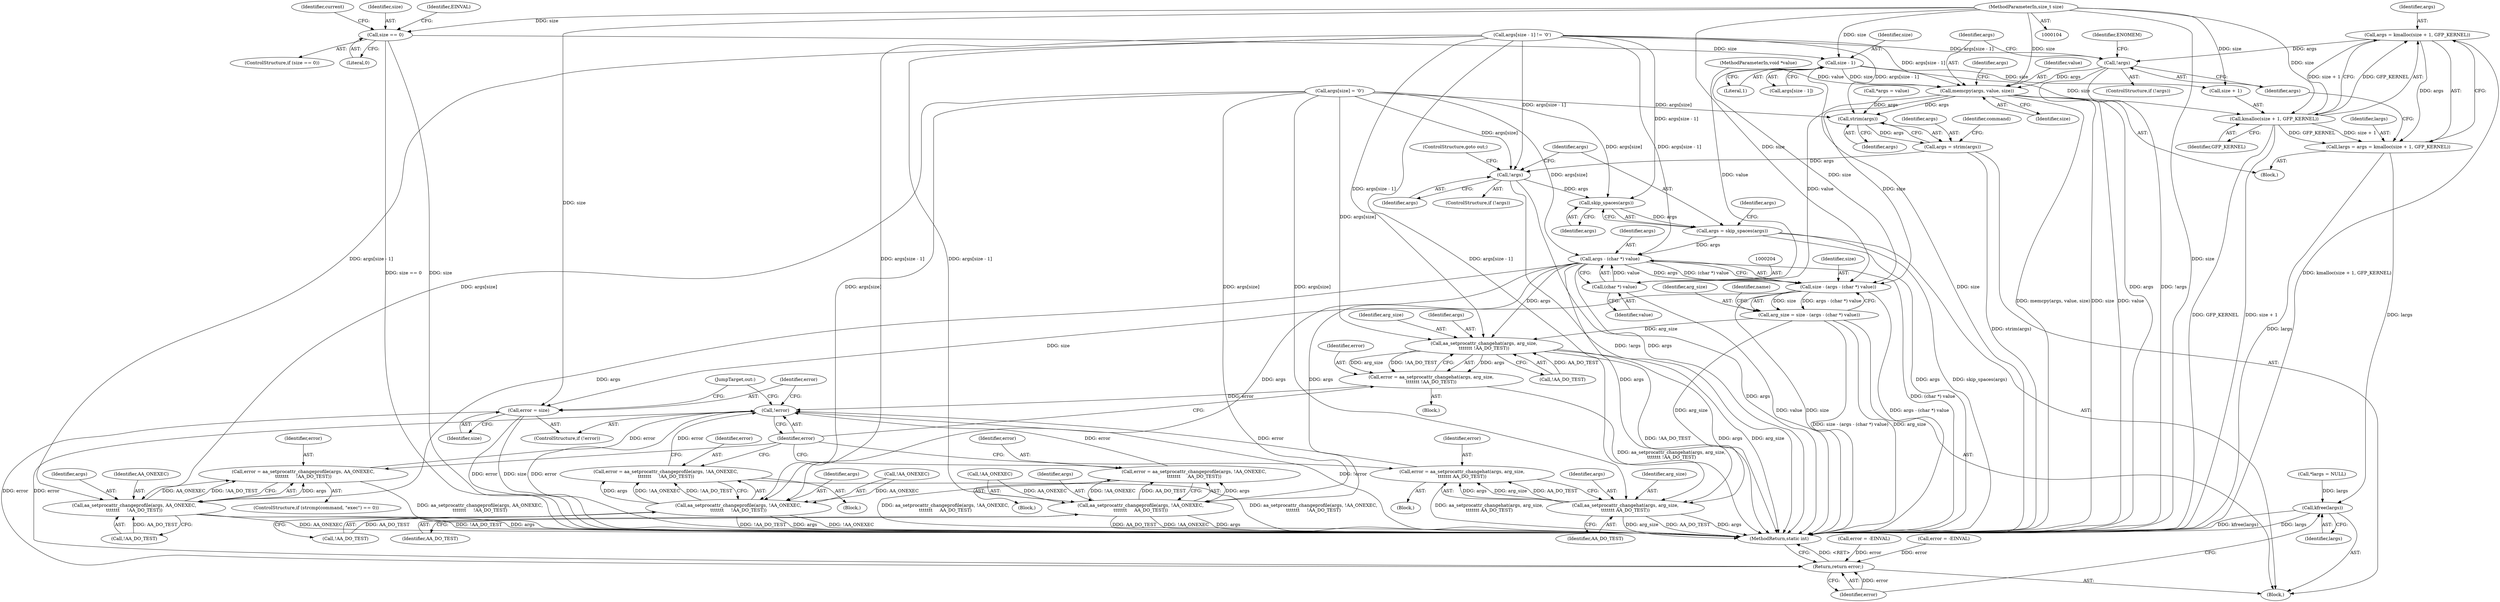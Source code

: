 digraph "0_linux_30a46a4647fd1df9cf52e43bf467f0d9265096ca@API" {
"1000148" [label="(Call,args = kmalloc(size + 1, GFP_KERNEL))"];
"1000150" [label="(Call,kmalloc(size + 1, GFP_KERNEL))"];
"1000141" [label="(Call,size - 1)"];
"1000124" [label="(Call,size == 0)"];
"1000108" [label="(MethodParameterIn,size_t size)"];
"1000146" [label="(Call,largs = args = kmalloc(size + 1, GFP_KERNEL))"];
"1000306" [label="(Call,kfree(largs))"];
"1000156" [label="(Call,!args)"];
"1000161" [label="(Call,memcpy(args, value, size))"];
"1000176" [label="(Call,strim(args))"];
"1000174" [label="(Call,args = strim(args))"];
"1000185" [label="(Call,!args)"];
"1000190" [label="(Call,skip_spaces(args))"];
"1000188" [label="(Call,args = skip_spaces(args))"];
"1000201" [label="(Call,args - (char *) value)"];
"1000199" [label="(Call,size - (args - (char *) value))"];
"1000197" [label="(Call,arg_size = size - (args - (char *) value))"];
"1000222" [label="(Call,aa_setprocattr_changehat(args, arg_size,\n\t\t\t\t\t\t\t !AA_DO_TEST))"];
"1000220" [label="(Call,error = aa_setprocattr_changehat(args, arg_size,\n\t\t\t\t\t\t\t !AA_DO_TEST))"];
"1000300" [label="(Call,!error)"];
"1000308" [label="(Return,return error;)"];
"1000237" [label="(Call,aa_setprocattr_changehat(args, arg_size,\n\t\t\t\t\t\t\t AA_DO_TEST))"];
"1000235" [label="(Call,error = aa_setprocattr_changehat(args, arg_size,\n\t\t\t\t\t\t\t AA_DO_TEST))"];
"1000302" [label="(Call,error = size)"];
"1000251" [label="(Call,aa_setprocattr_changeprofile(args, !AA_ONEXEC,\n\t\t\t\t\t\t\t     !AA_DO_TEST))"];
"1000249" [label="(Call,error = aa_setprocattr_changeprofile(args, !AA_ONEXEC,\n\t\t\t\t\t\t\t     !AA_DO_TEST))"];
"1000267" [label="(Call,aa_setprocattr_changeprofile(args, !AA_ONEXEC,\n\t\t\t\t\t\t\t     AA_DO_TEST))"];
"1000265" [label="(Call,error = aa_setprocattr_changeprofile(args, !AA_ONEXEC,\n\t\t\t\t\t\t\t     AA_DO_TEST))"];
"1000290" [label="(Call,aa_setprocattr_changeprofile(args, AA_ONEXEC,\n\t\t\t\t\t\t\t     !AA_DO_TEST))"];
"1000288" [label="(Call,error = aa_setprocattr_changeprofile(args, AA_ONEXEC,\n\t\t\t\t\t\t\t     !AA_DO_TEST))"];
"1000203" [label="(Call,(char *) value)"];
"1000175" [label="(Identifier,args)"];
"1000249" [label="(Call,error = aa_setprocattr_changeprofile(args, !AA_ONEXEC,\n\t\t\t\t\t\t\t     !AA_DO_TEST))"];
"1000195" [label="(Identifier,args)"];
"1000142" [label="(Identifier,size)"];
"1000282" [label="(ControlStructure,if (strcmp(command, \"exec\") == 0))"];
"1000235" [label="(Call,error = aa_setprocattr_changehat(args, arg_size,\n\t\t\t\t\t\t\t AA_DO_TEST))"];
"1000123" [label="(ControlStructure,if (size == 0))"];
"1000155" [label="(ControlStructure,if (!args))"];
"1000251" [label="(Call,aa_setprocattr_changeprofile(args, !AA_ONEXEC,\n\t\t\t\t\t\t\t     !AA_DO_TEST))"];
"1000267" [label="(Call,aa_setprocattr_changeprofile(args, !AA_ONEXEC,\n\t\t\t\t\t\t\t     AA_DO_TEST))"];
"1000300" [label="(Call,!error)"];
"1000266" [label="(Identifier,error)"];
"1000177" [label="(Identifier,args)"];
"1000150" [label="(Call,kmalloc(size + 1, GFP_KERNEL))"];
"1000351" [label="(MethodReturn,static int)"];
"1000239" [label="(Identifier,arg_size)"];
"1000198" [label="(Identifier,arg_size)"];
"1000145" [label="(Block,)"];
"1000189" [label="(Identifier,args)"];
"1000236" [label="(Identifier,error)"];
"1000114" [label="(Call,*largs = NULL)"];
"1000302" [label="(Call,error = size)"];
"1000141" [label="(Call,size - 1)"];
"1000162" [label="(Identifier,args)"];
"1000156" [label="(Call,!args)"];
"1000108" [label="(MethodParameterIn,size_t size)"];
"1000163" [label="(Identifier,value)"];
"1000265" [label="(Call,error = aa_setprocattr_changeprofile(args, !AA_ONEXEC,\n\t\t\t\t\t\t\t     AA_DO_TEST))"];
"1000118" [label="(Call,*args = value)"];
"1000203" [label="(Call,(char *) value)"];
"1000129" [label="(Identifier,EINVAL)"];
"1000176" [label="(Call,strim(args))"];
"1000219" [label="(Block,)"];
"1000147" [label="(Identifier,largs)"];
"1000209" [label="(Identifier,name)"];
"1000240" [label="(Identifier,AA_DO_TEST)"];
"1000185" [label="(Call,!args)"];
"1000222" [label="(Call,aa_setprocattr_changehat(args, arg_size,\n\t\t\t\t\t\t\t !AA_DO_TEST))"];
"1000252" [label="(Identifier,args)"];
"1000220" [label="(Call,error = aa_setprocattr_changehat(args, arg_size,\n\t\t\t\t\t\t\t !AA_DO_TEST))"];
"1000305" [label="(JumpTarget,out:)"];
"1000126" [label="(Literal,0)"];
"1000238" [label="(Identifier,args)"];
"1000199" [label="(Call,size - (args - (char *) value))"];
"1000303" [label="(Identifier,error)"];
"1000341" [label="(Call,error = -EINVAL)"];
"1000132" [label="(Identifier,current)"];
"1000234" [label="(Block,)"];
"1000269" [label="(Call,!AA_ONEXEC)"];
"1000191" [label="(Identifier,args)"];
"1000255" [label="(Call,!AA_DO_TEST)"];
"1000188" [label="(Call,args = skip_spaces(args))"];
"1000143" [label="(Literal,1)"];
"1000250" [label="(Identifier,error)"];
"1000154" [label="(Identifier,GFP_KERNEL)"];
"1000138" [label="(Call,args[size - 1] != '\0')"];
"1000237" [label="(Call,aa_setprocattr_changehat(args, arg_size,\n\t\t\t\t\t\t\t AA_DO_TEST))"];
"1000268" [label="(Identifier,args)"];
"1000170" [label="(Call,error = -EINVAL)"];
"1000253" [label="(Call,!AA_ONEXEC)"];
"1000223" [label="(Identifier,args)"];
"1000308" [label="(Return,return error;)"];
"1000151" [label="(Call,size + 1)"];
"1000164" [label="(Identifier,size)"];
"1000165" [label="(Call,args[size] = '\0')"];
"1000107" [label="(MethodParameterIn,void *value)"];
"1000309" [label="(Identifier,error)"];
"1000202" [label="(Identifier,args)"];
"1000197" [label="(Call,arg_size = size - (args - (char *) value))"];
"1000149" [label="(Identifier,args)"];
"1000187" [label="(ControlStructure,goto out;)"];
"1000225" [label="(Call,!AA_DO_TEST)"];
"1000304" [label="(Identifier,size)"];
"1000167" [label="(Identifier,args)"];
"1000248" [label="(Block,)"];
"1000307" [label="(Identifier,largs)"];
"1000148" [label="(Call,args = kmalloc(size + 1, GFP_KERNEL))"];
"1000289" [label="(Identifier,error)"];
"1000146" [label="(Call,largs = args = kmalloc(size + 1, GFP_KERNEL))"];
"1000299" [label="(ControlStructure,if (!error))"];
"1000291" [label="(Identifier,args)"];
"1000109" [label="(Block,)"];
"1000190" [label="(Call,skip_spaces(args))"];
"1000124" [label="(Call,size == 0)"];
"1000157" [label="(Identifier,args)"];
"1000200" [label="(Identifier,size)"];
"1000186" [label="(Identifier,args)"];
"1000161" [label="(Call,memcpy(args, value, size))"];
"1000301" [label="(Identifier,error)"];
"1000160" [label="(Identifier,ENOMEM)"];
"1000174" [label="(Call,args = strim(args))"];
"1000290" [label="(Call,aa_setprocattr_changeprofile(args, AA_ONEXEC,\n\t\t\t\t\t\t\t     !AA_DO_TEST))"];
"1000221" [label="(Identifier,error)"];
"1000184" [label="(ControlStructure,if (!args))"];
"1000271" [label="(Identifier,AA_DO_TEST)"];
"1000292" [label="(Identifier,AA_ONEXEC)"];
"1000201" [label="(Call,args - (char *) value)"];
"1000125" [label="(Identifier,size)"];
"1000306" [label="(Call,kfree(largs))"];
"1000139" [label="(Call,args[size - 1])"];
"1000224" [label="(Identifier,arg_size)"];
"1000288" [label="(Call,error = aa_setprocattr_changeprofile(args, AA_ONEXEC,\n\t\t\t\t\t\t\t     !AA_DO_TEST))"];
"1000264" [label="(Block,)"];
"1000179" [label="(Identifier,command)"];
"1000205" [label="(Identifier,value)"];
"1000293" [label="(Call,!AA_DO_TEST)"];
"1000148" -> "1000146"  [label="AST: "];
"1000148" -> "1000150"  [label="CFG: "];
"1000149" -> "1000148"  [label="AST: "];
"1000150" -> "1000148"  [label="AST: "];
"1000146" -> "1000148"  [label="CFG: "];
"1000148" -> "1000351"  [label="DDG: kmalloc(size + 1, GFP_KERNEL)"];
"1000148" -> "1000146"  [label="DDG: args"];
"1000150" -> "1000148"  [label="DDG: size + 1"];
"1000150" -> "1000148"  [label="DDG: GFP_KERNEL"];
"1000148" -> "1000156"  [label="DDG: args"];
"1000150" -> "1000154"  [label="CFG: "];
"1000151" -> "1000150"  [label="AST: "];
"1000154" -> "1000150"  [label="AST: "];
"1000150" -> "1000351"  [label="DDG: GFP_KERNEL"];
"1000150" -> "1000351"  [label="DDG: size + 1"];
"1000150" -> "1000146"  [label="DDG: size + 1"];
"1000150" -> "1000146"  [label="DDG: GFP_KERNEL"];
"1000141" -> "1000150"  [label="DDG: size"];
"1000108" -> "1000150"  [label="DDG: size"];
"1000141" -> "1000139"  [label="AST: "];
"1000141" -> "1000143"  [label="CFG: "];
"1000142" -> "1000141"  [label="AST: "];
"1000143" -> "1000141"  [label="AST: "];
"1000139" -> "1000141"  [label="CFG: "];
"1000141" -> "1000351"  [label="DDG: size"];
"1000124" -> "1000141"  [label="DDG: size"];
"1000108" -> "1000141"  [label="DDG: size"];
"1000141" -> "1000151"  [label="DDG: size"];
"1000141" -> "1000161"  [label="DDG: size"];
"1000141" -> "1000199"  [label="DDG: size"];
"1000124" -> "1000123"  [label="AST: "];
"1000124" -> "1000126"  [label="CFG: "];
"1000125" -> "1000124"  [label="AST: "];
"1000126" -> "1000124"  [label="AST: "];
"1000129" -> "1000124"  [label="CFG: "];
"1000132" -> "1000124"  [label="CFG: "];
"1000124" -> "1000351"  [label="DDG: size"];
"1000124" -> "1000351"  [label="DDG: size == 0"];
"1000108" -> "1000124"  [label="DDG: size"];
"1000108" -> "1000104"  [label="AST: "];
"1000108" -> "1000351"  [label="DDG: size"];
"1000108" -> "1000151"  [label="DDG: size"];
"1000108" -> "1000161"  [label="DDG: size"];
"1000108" -> "1000199"  [label="DDG: size"];
"1000108" -> "1000302"  [label="DDG: size"];
"1000146" -> "1000145"  [label="AST: "];
"1000147" -> "1000146"  [label="AST: "];
"1000157" -> "1000146"  [label="CFG: "];
"1000146" -> "1000351"  [label="DDG: largs"];
"1000146" -> "1000306"  [label="DDG: largs"];
"1000306" -> "1000109"  [label="AST: "];
"1000306" -> "1000307"  [label="CFG: "];
"1000307" -> "1000306"  [label="AST: "];
"1000309" -> "1000306"  [label="CFG: "];
"1000306" -> "1000351"  [label="DDG: largs"];
"1000306" -> "1000351"  [label="DDG: kfree(largs)"];
"1000114" -> "1000306"  [label="DDG: largs"];
"1000156" -> "1000155"  [label="AST: "];
"1000156" -> "1000157"  [label="CFG: "];
"1000157" -> "1000156"  [label="AST: "];
"1000160" -> "1000156"  [label="CFG: "];
"1000162" -> "1000156"  [label="CFG: "];
"1000156" -> "1000351"  [label="DDG: args"];
"1000156" -> "1000351"  [label="DDG: !args"];
"1000138" -> "1000156"  [label="DDG: args[size - 1]"];
"1000156" -> "1000161"  [label="DDG: args"];
"1000161" -> "1000145"  [label="AST: "];
"1000161" -> "1000164"  [label="CFG: "];
"1000162" -> "1000161"  [label="AST: "];
"1000163" -> "1000161"  [label="AST: "];
"1000164" -> "1000161"  [label="AST: "];
"1000167" -> "1000161"  [label="CFG: "];
"1000161" -> "1000351"  [label="DDG: size"];
"1000161" -> "1000351"  [label="DDG: value"];
"1000161" -> "1000351"  [label="DDG: memcpy(args, value, size)"];
"1000138" -> "1000161"  [label="DDG: args[size - 1]"];
"1000107" -> "1000161"  [label="DDG: value"];
"1000161" -> "1000176"  [label="DDG: args"];
"1000161" -> "1000199"  [label="DDG: size"];
"1000161" -> "1000203"  [label="DDG: value"];
"1000176" -> "1000174"  [label="AST: "];
"1000176" -> "1000177"  [label="CFG: "];
"1000177" -> "1000176"  [label="AST: "];
"1000174" -> "1000176"  [label="CFG: "];
"1000176" -> "1000174"  [label="DDG: args"];
"1000138" -> "1000176"  [label="DDG: args[size - 1]"];
"1000165" -> "1000176"  [label="DDG: args[size]"];
"1000118" -> "1000176"  [label="DDG: args"];
"1000174" -> "1000109"  [label="AST: "];
"1000175" -> "1000174"  [label="AST: "];
"1000179" -> "1000174"  [label="CFG: "];
"1000174" -> "1000351"  [label="DDG: strim(args)"];
"1000174" -> "1000185"  [label="DDG: args"];
"1000185" -> "1000184"  [label="AST: "];
"1000185" -> "1000186"  [label="CFG: "];
"1000186" -> "1000185"  [label="AST: "];
"1000187" -> "1000185"  [label="CFG: "];
"1000189" -> "1000185"  [label="CFG: "];
"1000185" -> "1000351"  [label="DDG: !args"];
"1000185" -> "1000351"  [label="DDG: args"];
"1000138" -> "1000185"  [label="DDG: args[size - 1]"];
"1000165" -> "1000185"  [label="DDG: args[size]"];
"1000185" -> "1000190"  [label="DDG: args"];
"1000190" -> "1000188"  [label="AST: "];
"1000190" -> "1000191"  [label="CFG: "];
"1000191" -> "1000190"  [label="AST: "];
"1000188" -> "1000190"  [label="CFG: "];
"1000190" -> "1000188"  [label="DDG: args"];
"1000138" -> "1000190"  [label="DDG: args[size - 1]"];
"1000165" -> "1000190"  [label="DDG: args[size]"];
"1000188" -> "1000109"  [label="AST: "];
"1000189" -> "1000188"  [label="AST: "];
"1000195" -> "1000188"  [label="CFG: "];
"1000188" -> "1000351"  [label="DDG: skip_spaces(args)"];
"1000188" -> "1000351"  [label="DDG: args"];
"1000188" -> "1000201"  [label="DDG: args"];
"1000201" -> "1000199"  [label="AST: "];
"1000201" -> "1000203"  [label="CFG: "];
"1000202" -> "1000201"  [label="AST: "];
"1000203" -> "1000201"  [label="AST: "];
"1000199" -> "1000201"  [label="CFG: "];
"1000201" -> "1000351"  [label="DDG: (char *) value"];
"1000201" -> "1000351"  [label="DDG: args"];
"1000201" -> "1000199"  [label="DDG: args"];
"1000201" -> "1000199"  [label="DDG: (char *) value"];
"1000138" -> "1000201"  [label="DDG: args[size - 1]"];
"1000165" -> "1000201"  [label="DDG: args[size]"];
"1000203" -> "1000201"  [label="DDG: value"];
"1000201" -> "1000222"  [label="DDG: args"];
"1000201" -> "1000237"  [label="DDG: args"];
"1000201" -> "1000251"  [label="DDG: args"];
"1000201" -> "1000267"  [label="DDG: args"];
"1000201" -> "1000290"  [label="DDG: args"];
"1000199" -> "1000197"  [label="AST: "];
"1000200" -> "1000199"  [label="AST: "];
"1000197" -> "1000199"  [label="CFG: "];
"1000199" -> "1000351"  [label="DDG: args - (char *) value"];
"1000199" -> "1000351"  [label="DDG: size"];
"1000199" -> "1000197"  [label="DDG: size"];
"1000199" -> "1000197"  [label="DDG: args - (char *) value"];
"1000199" -> "1000302"  [label="DDG: size"];
"1000197" -> "1000109"  [label="AST: "];
"1000198" -> "1000197"  [label="AST: "];
"1000209" -> "1000197"  [label="CFG: "];
"1000197" -> "1000351"  [label="DDG: size - (args - (char *) value)"];
"1000197" -> "1000351"  [label="DDG: arg_size"];
"1000197" -> "1000222"  [label="DDG: arg_size"];
"1000197" -> "1000237"  [label="DDG: arg_size"];
"1000222" -> "1000220"  [label="AST: "];
"1000222" -> "1000225"  [label="CFG: "];
"1000223" -> "1000222"  [label="AST: "];
"1000224" -> "1000222"  [label="AST: "];
"1000225" -> "1000222"  [label="AST: "];
"1000220" -> "1000222"  [label="CFG: "];
"1000222" -> "1000351"  [label="DDG: !AA_DO_TEST"];
"1000222" -> "1000351"  [label="DDG: args"];
"1000222" -> "1000351"  [label="DDG: arg_size"];
"1000222" -> "1000220"  [label="DDG: args"];
"1000222" -> "1000220"  [label="DDG: arg_size"];
"1000222" -> "1000220"  [label="DDG: !AA_DO_TEST"];
"1000138" -> "1000222"  [label="DDG: args[size - 1]"];
"1000165" -> "1000222"  [label="DDG: args[size]"];
"1000225" -> "1000222"  [label="DDG: AA_DO_TEST"];
"1000220" -> "1000219"  [label="AST: "];
"1000221" -> "1000220"  [label="AST: "];
"1000301" -> "1000220"  [label="CFG: "];
"1000220" -> "1000351"  [label="DDG: aa_setprocattr_changehat(args, arg_size,\n\t\t\t\t\t\t\t !AA_DO_TEST)"];
"1000220" -> "1000300"  [label="DDG: error"];
"1000300" -> "1000299"  [label="AST: "];
"1000300" -> "1000301"  [label="CFG: "];
"1000301" -> "1000300"  [label="AST: "];
"1000303" -> "1000300"  [label="CFG: "];
"1000305" -> "1000300"  [label="CFG: "];
"1000300" -> "1000351"  [label="DDG: error"];
"1000300" -> "1000351"  [label="DDG: !error"];
"1000235" -> "1000300"  [label="DDG: error"];
"1000288" -> "1000300"  [label="DDG: error"];
"1000265" -> "1000300"  [label="DDG: error"];
"1000249" -> "1000300"  [label="DDG: error"];
"1000300" -> "1000308"  [label="DDG: error"];
"1000308" -> "1000109"  [label="AST: "];
"1000308" -> "1000309"  [label="CFG: "];
"1000309" -> "1000308"  [label="AST: "];
"1000351" -> "1000308"  [label="CFG: "];
"1000308" -> "1000351"  [label="DDG: <RET>"];
"1000309" -> "1000308"  [label="DDG: error"];
"1000302" -> "1000308"  [label="DDG: error"];
"1000341" -> "1000308"  [label="DDG: error"];
"1000170" -> "1000308"  [label="DDG: error"];
"1000237" -> "1000235"  [label="AST: "];
"1000237" -> "1000240"  [label="CFG: "];
"1000238" -> "1000237"  [label="AST: "];
"1000239" -> "1000237"  [label="AST: "];
"1000240" -> "1000237"  [label="AST: "];
"1000235" -> "1000237"  [label="CFG: "];
"1000237" -> "1000351"  [label="DDG: arg_size"];
"1000237" -> "1000351"  [label="DDG: AA_DO_TEST"];
"1000237" -> "1000351"  [label="DDG: args"];
"1000237" -> "1000235"  [label="DDG: args"];
"1000237" -> "1000235"  [label="DDG: arg_size"];
"1000237" -> "1000235"  [label="DDG: AA_DO_TEST"];
"1000138" -> "1000237"  [label="DDG: args[size - 1]"];
"1000165" -> "1000237"  [label="DDG: args[size]"];
"1000235" -> "1000234"  [label="AST: "];
"1000236" -> "1000235"  [label="AST: "];
"1000301" -> "1000235"  [label="CFG: "];
"1000235" -> "1000351"  [label="DDG: aa_setprocattr_changehat(args, arg_size,\n\t\t\t\t\t\t\t AA_DO_TEST)"];
"1000302" -> "1000299"  [label="AST: "];
"1000302" -> "1000304"  [label="CFG: "];
"1000303" -> "1000302"  [label="AST: "];
"1000304" -> "1000302"  [label="AST: "];
"1000305" -> "1000302"  [label="CFG: "];
"1000302" -> "1000351"  [label="DDG: size"];
"1000302" -> "1000351"  [label="DDG: error"];
"1000251" -> "1000249"  [label="AST: "];
"1000251" -> "1000255"  [label="CFG: "];
"1000252" -> "1000251"  [label="AST: "];
"1000253" -> "1000251"  [label="AST: "];
"1000255" -> "1000251"  [label="AST: "];
"1000249" -> "1000251"  [label="CFG: "];
"1000251" -> "1000351"  [label="DDG: !AA_ONEXEC"];
"1000251" -> "1000351"  [label="DDG: !AA_DO_TEST"];
"1000251" -> "1000351"  [label="DDG: args"];
"1000251" -> "1000249"  [label="DDG: args"];
"1000251" -> "1000249"  [label="DDG: !AA_ONEXEC"];
"1000251" -> "1000249"  [label="DDG: !AA_DO_TEST"];
"1000138" -> "1000251"  [label="DDG: args[size - 1]"];
"1000165" -> "1000251"  [label="DDG: args[size]"];
"1000253" -> "1000251"  [label="DDG: AA_ONEXEC"];
"1000255" -> "1000251"  [label="DDG: AA_DO_TEST"];
"1000249" -> "1000248"  [label="AST: "];
"1000250" -> "1000249"  [label="AST: "];
"1000301" -> "1000249"  [label="CFG: "];
"1000249" -> "1000351"  [label="DDG: aa_setprocattr_changeprofile(args, !AA_ONEXEC,\n\t\t\t\t\t\t\t     !AA_DO_TEST)"];
"1000267" -> "1000265"  [label="AST: "];
"1000267" -> "1000271"  [label="CFG: "];
"1000268" -> "1000267"  [label="AST: "];
"1000269" -> "1000267"  [label="AST: "];
"1000271" -> "1000267"  [label="AST: "];
"1000265" -> "1000267"  [label="CFG: "];
"1000267" -> "1000351"  [label="DDG: !AA_ONEXEC"];
"1000267" -> "1000351"  [label="DDG: args"];
"1000267" -> "1000351"  [label="DDG: AA_DO_TEST"];
"1000267" -> "1000265"  [label="DDG: args"];
"1000267" -> "1000265"  [label="DDG: !AA_ONEXEC"];
"1000267" -> "1000265"  [label="DDG: AA_DO_TEST"];
"1000138" -> "1000267"  [label="DDG: args[size - 1]"];
"1000165" -> "1000267"  [label="DDG: args[size]"];
"1000269" -> "1000267"  [label="DDG: AA_ONEXEC"];
"1000265" -> "1000264"  [label="AST: "];
"1000266" -> "1000265"  [label="AST: "];
"1000301" -> "1000265"  [label="CFG: "];
"1000265" -> "1000351"  [label="DDG: aa_setprocattr_changeprofile(args, !AA_ONEXEC,\n\t\t\t\t\t\t\t     AA_DO_TEST)"];
"1000290" -> "1000288"  [label="AST: "];
"1000290" -> "1000293"  [label="CFG: "];
"1000291" -> "1000290"  [label="AST: "];
"1000292" -> "1000290"  [label="AST: "];
"1000293" -> "1000290"  [label="AST: "];
"1000288" -> "1000290"  [label="CFG: "];
"1000290" -> "1000351"  [label="DDG: args"];
"1000290" -> "1000351"  [label="DDG: AA_ONEXEC"];
"1000290" -> "1000351"  [label="DDG: !AA_DO_TEST"];
"1000290" -> "1000288"  [label="DDG: args"];
"1000290" -> "1000288"  [label="DDG: AA_ONEXEC"];
"1000290" -> "1000288"  [label="DDG: !AA_DO_TEST"];
"1000138" -> "1000290"  [label="DDG: args[size - 1]"];
"1000165" -> "1000290"  [label="DDG: args[size]"];
"1000293" -> "1000290"  [label="DDG: AA_DO_TEST"];
"1000288" -> "1000282"  [label="AST: "];
"1000289" -> "1000288"  [label="AST: "];
"1000301" -> "1000288"  [label="CFG: "];
"1000288" -> "1000351"  [label="DDG: aa_setprocattr_changeprofile(args, AA_ONEXEC,\n\t\t\t\t\t\t\t     !AA_DO_TEST)"];
"1000203" -> "1000205"  [label="CFG: "];
"1000204" -> "1000203"  [label="AST: "];
"1000205" -> "1000203"  [label="AST: "];
"1000203" -> "1000351"  [label="DDG: value"];
"1000107" -> "1000203"  [label="DDG: value"];
}
